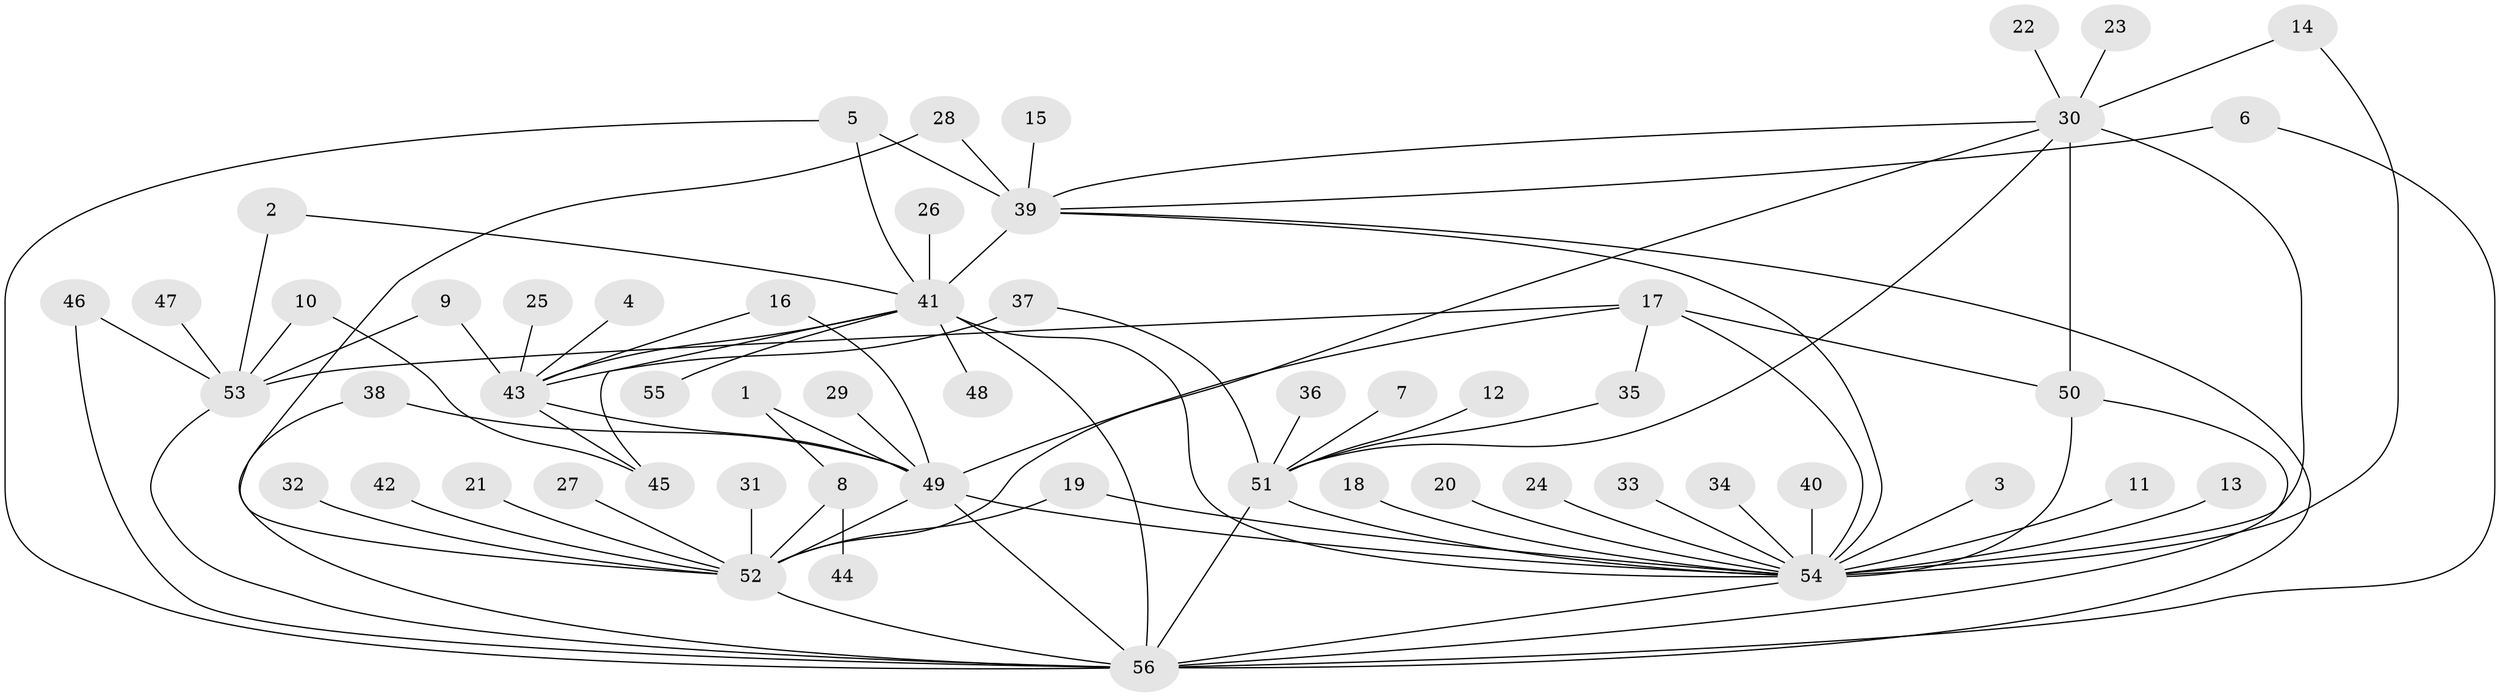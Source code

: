 // original degree distribution, {22: 0.009009009009009009, 10: 0.018018018018018018, 4: 0.04504504504504504, 7: 0.009009009009009009, 5: 0.02702702702702703, 11: 0.018018018018018018, 9: 0.018018018018018018, 6: 0.009009009009009009, 8: 0.009009009009009009, 3: 0.11711711711711711, 2: 0.2972972972972973, 1: 0.42342342342342343}
// Generated by graph-tools (version 1.1) at 2025/49/03/09/25 03:49:58]
// undirected, 56 vertices, 86 edges
graph export_dot {
graph [start="1"]
  node [color=gray90,style=filled];
  1;
  2;
  3;
  4;
  5;
  6;
  7;
  8;
  9;
  10;
  11;
  12;
  13;
  14;
  15;
  16;
  17;
  18;
  19;
  20;
  21;
  22;
  23;
  24;
  25;
  26;
  27;
  28;
  29;
  30;
  31;
  32;
  33;
  34;
  35;
  36;
  37;
  38;
  39;
  40;
  41;
  42;
  43;
  44;
  45;
  46;
  47;
  48;
  49;
  50;
  51;
  52;
  53;
  54;
  55;
  56;
  1 -- 8 [weight=1.0];
  1 -- 49 [weight=1.0];
  2 -- 41 [weight=1.0];
  2 -- 53 [weight=1.0];
  3 -- 54 [weight=1.0];
  4 -- 43 [weight=1.0];
  5 -- 39 [weight=1.0];
  5 -- 41 [weight=1.0];
  5 -- 56 [weight=1.0];
  6 -- 39 [weight=1.0];
  6 -- 56 [weight=1.0];
  7 -- 51 [weight=1.0];
  8 -- 44 [weight=1.0];
  8 -- 52 [weight=1.0];
  9 -- 43 [weight=1.0];
  9 -- 53 [weight=1.0];
  10 -- 45 [weight=1.0];
  10 -- 53 [weight=1.0];
  11 -- 54 [weight=1.0];
  12 -- 51 [weight=1.0];
  13 -- 54 [weight=1.0];
  14 -- 30 [weight=1.0];
  14 -- 54 [weight=1.0];
  15 -- 39 [weight=1.0];
  16 -- 43 [weight=1.0];
  16 -- 49 [weight=1.0];
  17 -- 35 [weight=1.0];
  17 -- 49 [weight=1.0];
  17 -- 50 [weight=1.0];
  17 -- 53 [weight=1.0];
  17 -- 54 [weight=2.0];
  18 -- 54 [weight=1.0];
  19 -- 52 [weight=1.0];
  19 -- 54 [weight=1.0];
  20 -- 54 [weight=1.0];
  21 -- 52 [weight=1.0];
  22 -- 30 [weight=1.0];
  23 -- 30 [weight=1.0];
  24 -- 54 [weight=1.0];
  25 -- 43 [weight=1.0];
  26 -- 41 [weight=1.0];
  27 -- 52 [weight=1.0];
  28 -- 39 [weight=1.0];
  28 -- 52 [weight=1.0];
  29 -- 49 [weight=1.0];
  30 -- 39 [weight=1.0];
  30 -- 50 [weight=1.0];
  30 -- 51 [weight=1.0];
  30 -- 52 [weight=1.0];
  30 -- 54 [weight=2.0];
  31 -- 52 [weight=1.0];
  32 -- 52 [weight=1.0];
  33 -- 54 [weight=1.0];
  34 -- 54 [weight=1.0];
  35 -- 51 [weight=1.0];
  36 -- 51 [weight=1.0];
  37 -- 43 [weight=1.0];
  37 -- 51 [weight=1.0];
  38 -- 49 [weight=1.0];
  38 -- 56 [weight=1.0];
  39 -- 41 [weight=1.0];
  39 -- 54 [weight=1.0];
  39 -- 56 [weight=1.0];
  40 -- 54 [weight=1.0];
  41 -- 43 [weight=1.0];
  41 -- 45 [weight=1.0];
  41 -- 48 [weight=1.0];
  41 -- 54 [weight=1.0];
  41 -- 55 [weight=1.0];
  41 -- 56 [weight=2.0];
  42 -- 52 [weight=1.0];
  43 -- 45 [weight=2.0];
  43 -- 49 [weight=1.0];
  46 -- 53 [weight=1.0];
  46 -- 56 [weight=1.0];
  47 -- 53 [weight=1.0];
  49 -- 52 [weight=1.0];
  49 -- 54 [weight=1.0];
  49 -- 56 [weight=1.0];
  50 -- 54 [weight=1.0];
  50 -- 56 [weight=1.0];
  51 -- 54 [weight=1.0];
  51 -- 56 [weight=1.0];
  52 -- 56 [weight=1.0];
  53 -- 56 [weight=1.0];
  54 -- 56 [weight=1.0];
}
